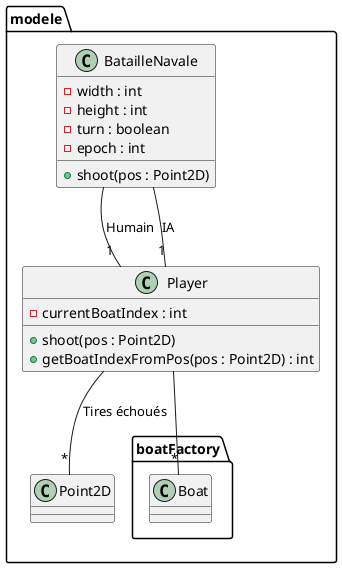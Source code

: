 @startuml

package modele {

    class Player {
        - currentBoatIndex : int
        + shoot(pos : Point2D)
        + getBoatIndexFromPos(pos : Point2D) : int
    }
    Player --"*" boatFactory.Boat
    Player -- "*" Point2D : "Tires échoués"

    class BatailleNavale {
        - width : int
        - height : int
        - turn : boolean
        - epoch : int
        + shoot(pos : Point2D)
    }
    BatailleNavale --"1" Player : "Humain"
    BatailleNavale --"1" Player : "IA"
}


@enduml